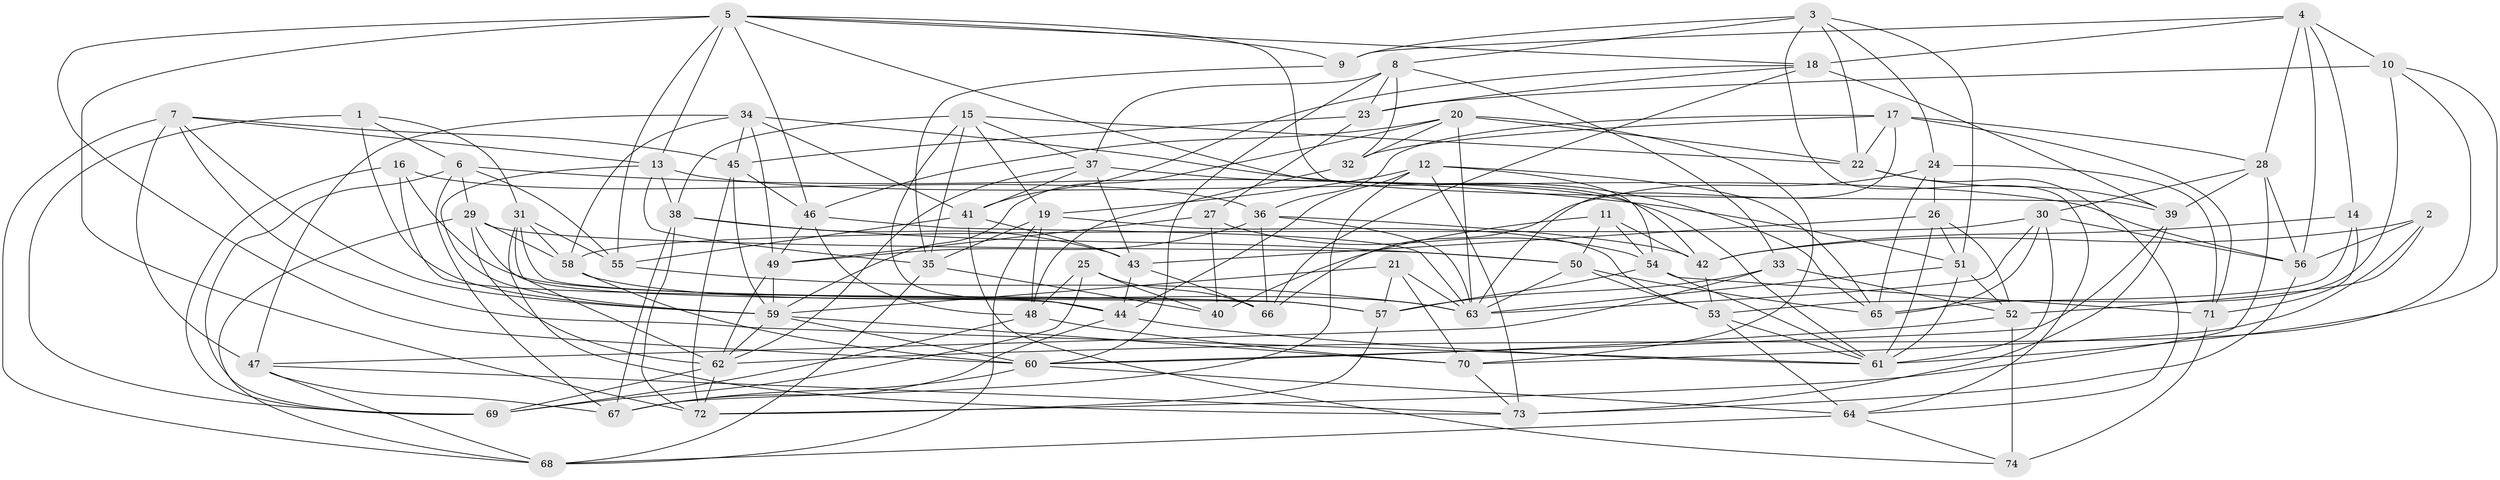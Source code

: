// original degree distribution, {4: 1.0}
// Generated by graph-tools (version 1.1) at 2025/26/03/09/25 03:26:50]
// undirected, 74 vertices, 215 edges
graph export_dot {
graph [start="1"]
  node [color=gray90,style=filled];
  1;
  2;
  3;
  4;
  5;
  6;
  7;
  8;
  9;
  10;
  11;
  12;
  13;
  14;
  15;
  16;
  17;
  18;
  19;
  20;
  21;
  22;
  23;
  24;
  25;
  26;
  27;
  28;
  29;
  30;
  31;
  32;
  33;
  34;
  35;
  36;
  37;
  38;
  39;
  40;
  41;
  42;
  43;
  44;
  45;
  46;
  47;
  48;
  49;
  50;
  51;
  52;
  53;
  54;
  55;
  56;
  57;
  58;
  59;
  60;
  61;
  62;
  63;
  64;
  65;
  66;
  67;
  68;
  69;
  70;
  71;
  72;
  73;
  74;
  1 -- 6 [weight=1.0];
  1 -- 31 [weight=1.0];
  1 -- 59 [weight=1.0];
  1 -- 69 [weight=1.0];
  2 -- 42 [weight=1.0];
  2 -- 52 [weight=1.0];
  2 -- 56 [weight=1.0];
  2 -- 70 [weight=1.0];
  3 -- 8 [weight=1.0];
  3 -- 9 [weight=1.0];
  3 -- 22 [weight=1.0];
  3 -- 24 [weight=1.0];
  3 -- 51 [weight=1.0];
  3 -- 64 [weight=1.0];
  4 -- 9 [weight=1.0];
  4 -- 10 [weight=1.0];
  4 -- 14 [weight=1.0];
  4 -- 18 [weight=1.0];
  4 -- 28 [weight=1.0];
  4 -- 56 [weight=1.0];
  5 -- 9 [weight=1.0];
  5 -- 13 [weight=1.0];
  5 -- 18 [weight=1.0];
  5 -- 39 [weight=1.0];
  5 -- 42 [weight=1.0];
  5 -- 46 [weight=1.0];
  5 -- 55 [weight=2.0];
  5 -- 60 [weight=1.0];
  5 -- 72 [weight=1.0];
  6 -- 29 [weight=1.0];
  6 -- 51 [weight=1.0];
  6 -- 55 [weight=1.0];
  6 -- 67 [weight=1.0];
  6 -- 69 [weight=1.0];
  7 -- 13 [weight=1.0];
  7 -- 45 [weight=1.0];
  7 -- 47 [weight=1.0];
  7 -- 59 [weight=1.0];
  7 -- 61 [weight=1.0];
  7 -- 68 [weight=1.0];
  8 -- 23 [weight=1.0];
  8 -- 32 [weight=1.0];
  8 -- 33 [weight=1.0];
  8 -- 37 [weight=1.0];
  8 -- 60 [weight=1.0];
  9 -- 35 [weight=1.0];
  10 -- 23 [weight=2.0];
  10 -- 61 [weight=1.0];
  10 -- 62 [weight=1.0];
  10 -- 65 [weight=1.0];
  11 -- 40 [weight=1.0];
  11 -- 42 [weight=1.0];
  11 -- 50 [weight=1.0];
  11 -- 54 [weight=1.0];
  12 -- 19 [weight=1.0];
  12 -- 44 [weight=1.0];
  12 -- 54 [weight=1.0];
  12 -- 65 [weight=1.0];
  12 -- 67 [weight=1.0];
  12 -- 73 [weight=1.0];
  13 -- 35 [weight=1.0];
  13 -- 38 [weight=1.0];
  13 -- 56 [weight=1.0];
  13 -- 59 [weight=1.0];
  14 -- 42 [weight=1.0];
  14 -- 53 [weight=1.0];
  14 -- 71 [weight=1.0];
  15 -- 19 [weight=1.0];
  15 -- 22 [weight=1.0];
  15 -- 35 [weight=1.0];
  15 -- 37 [weight=1.0];
  15 -- 38 [weight=1.0];
  15 -- 44 [weight=1.0];
  16 -- 36 [weight=1.0];
  16 -- 57 [weight=1.0];
  16 -- 66 [weight=1.0];
  16 -- 69 [weight=1.0];
  17 -- 22 [weight=1.0];
  17 -- 28 [weight=1.0];
  17 -- 32 [weight=1.0];
  17 -- 36 [weight=1.0];
  17 -- 63 [weight=1.0];
  17 -- 71 [weight=1.0];
  18 -- 23 [weight=1.0];
  18 -- 39 [weight=1.0];
  18 -- 41 [weight=1.0];
  18 -- 66 [weight=1.0];
  19 -- 35 [weight=1.0];
  19 -- 48 [weight=1.0];
  19 -- 53 [weight=1.0];
  19 -- 68 [weight=1.0];
  20 -- 22 [weight=1.0];
  20 -- 32 [weight=1.0];
  20 -- 46 [weight=1.0];
  20 -- 59 [weight=1.0];
  20 -- 63 [weight=1.0];
  20 -- 70 [weight=1.0];
  21 -- 57 [weight=1.0];
  21 -- 59 [weight=1.0];
  21 -- 63 [weight=1.0];
  21 -- 70 [weight=1.0];
  22 -- 39 [weight=1.0];
  22 -- 64 [weight=1.0];
  23 -- 27 [weight=1.0];
  23 -- 45 [weight=1.0];
  24 -- 26 [weight=1.0];
  24 -- 65 [weight=1.0];
  24 -- 66 [weight=1.0];
  24 -- 71 [weight=2.0];
  25 -- 40 [weight=1.0];
  25 -- 48 [weight=1.0];
  25 -- 66 [weight=1.0];
  25 -- 69 [weight=1.0];
  26 -- 43 [weight=1.0];
  26 -- 51 [weight=1.0];
  26 -- 52 [weight=1.0];
  26 -- 61 [weight=2.0];
  27 -- 40 [weight=3.0];
  27 -- 49 [weight=1.0];
  27 -- 54 [weight=1.0];
  28 -- 30 [weight=1.0];
  28 -- 39 [weight=1.0];
  28 -- 56 [weight=1.0];
  28 -- 72 [weight=1.0];
  29 -- 44 [weight=1.0];
  29 -- 50 [weight=1.0];
  29 -- 58 [weight=1.0];
  29 -- 62 [weight=1.0];
  29 -- 68 [weight=1.0];
  30 -- 56 [weight=1.0];
  30 -- 58 [weight=1.0];
  30 -- 61 [weight=1.0];
  30 -- 63 [weight=1.0];
  30 -- 65 [weight=1.0];
  31 -- 55 [weight=1.0];
  31 -- 57 [weight=1.0];
  31 -- 58 [weight=1.0];
  31 -- 62 [weight=1.0];
  31 -- 73 [weight=1.0];
  32 -- 48 [weight=1.0];
  33 -- 47 [weight=1.0];
  33 -- 52 [weight=1.0];
  33 -- 57 [weight=1.0];
  34 -- 41 [weight=1.0];
  34 -- 45 [weight=1.0];
  34 -- 47 [weight=1.0];
  34 -- 49 [weight=1.0];
  34 -- 58 [weight=1.0];
  34 -- 65 [weight=1.0];
  35 -- 40 [weight=1.0];
  35 -- 68 [weight=1.0];
  36 -- 42 [weight=1.0];
  36 -- 49 [weight=1.0];
  36 -- 63 [weight=1.0];
  36 -- 66 [weight=1.0];
  37 -- 41 [weight=1.0];
  37 -- 43 [weight=1.0];
  37 -- 61 [weight=1.0];
  37 -- 62 [weight=1.0];
  38 -- 43 [weight=1.0];
  38 -- 50 [weight=1.0];
  38 -- 67 [weight=1.0];
  38 -- 72 [weight=1.0];
  39 -- 60 [weight=1.0];
  39 -- 73 [weight=1.0];
  41 -- 43 [weight=1.0];
  41 -- 55 [weight=1.0];
  41 -- 74 [weight=1.0];
  42 -- 53 [weight=1.0];
  43 -- 44 [weight=1.0];
  43 -- 66 [weight=1.0];
  44 -- 61 [weight=1.0];
  44 -- 67 [weight=1.0];
  45 -- 46 [weight=1.0];
  45 -- 59 [weight=1.0];
  45 -- 72 [weight=1.0];
  46 -- 48 [weight=1.0];
  46 -- 49 [weight=1.0];
  46 -- 63 [weight=1.0];
  47 -- 67 [weight=1.0];
  47 -- 68 [weight=1.0];
  47 -- 73 [weight=1.0];
  48 -- 69 [weight=1.0];
  48 -- 70 [weight=1.0];
  49 -- 59 [weight=1.0];
  49 -- 62 [weight=1.0];
  50 -- 53 [weight=1.0];
  50 -- 63 [weight=1.0];
  50 -- 65 [weight=1.0];
  51 -- 52 [weight=1.0];
  51 -- 61 [weight=1.0];
  51 -- 63 [weight=1.0];
  52 -- 60 [weight=1.0];
  52 -- 74 [weight=1.0];
  53 -- 61 [weight=1.0];
  53 -- 64 [weight=1.0];
  54 -- 57 [weight=1.0];
  54 -- 61 [weight=1.0];
  54 -- 71 [weight=1.0];
  55 -- 63 [weight=1.0];
  56 -- 73 [weight=1.0];
  57 -- 72 [weight=1.0];
  58 -- 60 [weight=1.0];
  58 -- 63 [weight=1.0];
  59 -- 60 [weight=1.0];
  59 -- 62 [weight=1.0];
  59 -- 70 [weight=1.0];
  60 -- 64 [weight=1.0];
  60 -- 67 [weight=1.0];
  62 -- 69 [weight=1.0];
  62 -- 72 [weight=1.0];
  64 -- 68 [weight=1.0];
  64 -- 74 [weight=1.0];
  70 -- 73 [weight=1.0];
  71 -- 74 [weight=1.0];
}
